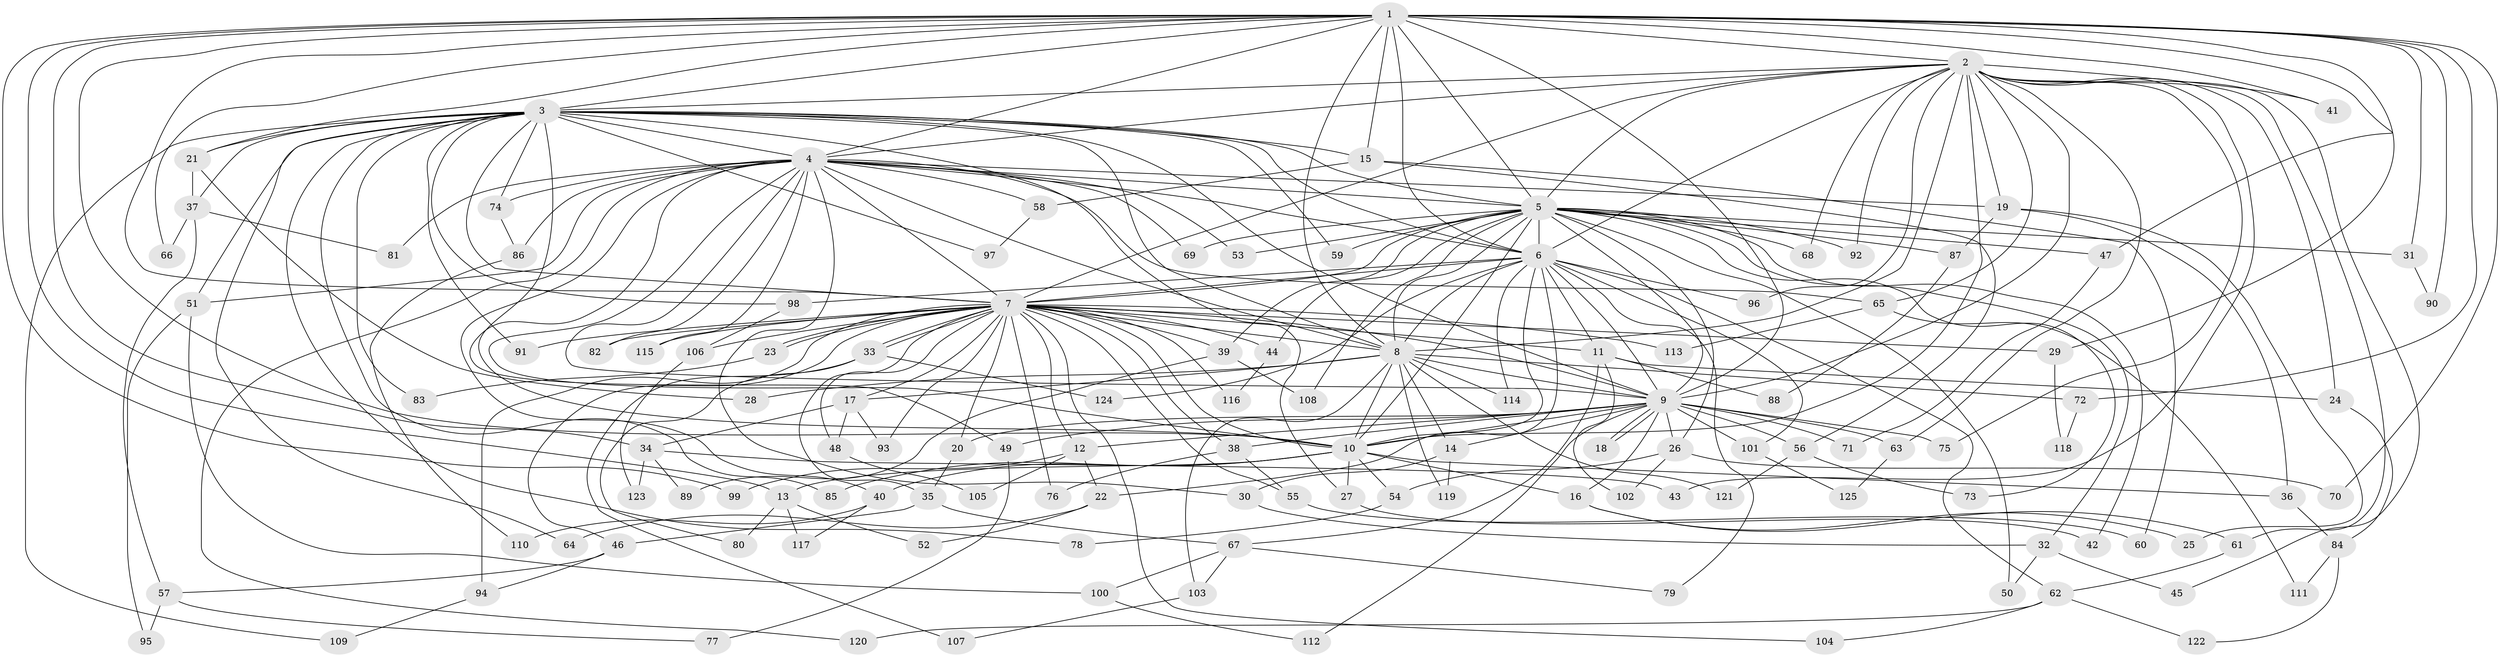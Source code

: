 // coarse degree distribution, {27: 0.011494252873563218, 21: 0.011494252873563218, 19: 0.011494252873563218, 29: 0.011494252873563218, 1: 0.04597701149425287, 4: 0.08045977011494253, 2: 0.5172413793103449, 3: 0.1724137931034483, 5: 0.10344827586206896, 25: 0.011494252873563218, 7: 0.011494252873563218, 6: 0.011494252873563218}
// Generated by graph-tools (version 1.1) at 2025/48/03/04/25 21:48:31]
// undirected, 125 vertices, 275 edges
graph export_dot {
graph [start="1"]
  node [color=gray90,style=filled];
  1;
  2;
  3;
  4;
  5;
  6;
  7;
  8;
  9;
  10;
  11;
  12;
  13;
  14;
  15;
  16;
  17;
  18;
  19;
  20;
  21;
  22;
  23;
  24;
  25;
  26;
  27;
  28;
  29;
  30;
  31;
  32;
  33;
  34;
  35;
  36;
  37;
  38;
  39;
  40;
  41;
  42;
  43;
  44;
  45;
  46;
  47;
  48;
  49;
  50;
  51;
  52;
  53;
  54;
  55;
  56;
  57;
  58;
  59;
  60;
  61;
  62;
  63;
  64;
  65;
  66;
  67;
  68;
  69;
  70;
  71;
  72;
  73;
  74;
  75;
  76;
  77;
  78;
  79;
  80;
  81;
  82;
  83;
  84;
  85;
  86;
  87;
  88;
  89;
  90;
  91;
  92;
  93;
  94;
  95;
  96;
  97;
  98;
  99;
  100;
  101;
  102;
  103;
  104;
  105;
  106;
  107;
  108;
  109;
  110;
  111;
  112;
  113;
  114;
  115;
  116;
  117;
  118;
  119;
  120;
  121;
  122;
  123;
  124;
  125;
  1 -- 2;
  1 -- 3;
  1 -- 4;
  1 -- 5;
  1 -- 6;
  1 -- 7;
  1 -- 8;
  1 -- 9;
  1 -- 10;
  1 -- 13;
  1 -- 15;
  1 -- 21;
  1 -- 29;
  1 -- 31;
  1 -- 34;
  1 -- 41;
  1 -- 47;
  1 -- 66;
  1 -- 70;
  1 -- 72;
  1 -- 90;
  1 -- 99;
  2 -- 3;
  2 -- 4;
  2 -- 5;
  2 -- 6;
  2 -- 7;
  2 -- 8;
  2 -- 9;
  2 -- 10;
  2 -- 19;
  2 -- 24;
  2 -- 41;
  2 -- 43;
  2 -- 45;
  2 -- 61;
  2 -- 63;
  2 -- 65;
  2 -- 68;
  2 -- 75;
  2 -- 92;
  2 -- 96;
  3 -- 4;
  3 -- 5;
  3 -- 6;
  3 -- 7;
  3 -- 8;
  3 -- 9;
  3 -- 10;
  3 -- 15;
  3 -- 21;
  3 -- 27;
  3 -- 37;
  3 -- 51;
  3 -- 59;
  3 -- 64;
  3 -- 74;
  3 -- 78;
  3 -- 83;
  3 -- 85;
  3 -- 91;
  3 -- 97;
  3 -- 98;
  3 -- 109;
  4 -- 5;
  4 -- 6;
  4 -- 7;
  4 -- 8;
  4 -- 9;
  4 -- 10;
  4 -- 19;
  4 -- 30;
  4 -- 40;
  4 -- 49;
  4 -- 51;
  4 -- 53;
  4 -- 58;
  4 -- 65;
  4 -- 69;
  4 -- 74;
  4 -- 81;
  4 -- 82;
  4 -- 86;
  4 -- 115;
  4 -- 120;
  5 -- 6;
  5 -- 7;
  5 -- 8;
  5 -- 9;
  5 -- 10;
  5 -- 26;
  5 -- 31;
  5 -- 32;
  5 -- 39;
  5 -- 42;
  5 -- 44;
  5 -- 47;
  5 -- 50;
  5 -- 53;
  5 -- 59;
  5 -- 68;
  5 -- 69;
  5 -- 73;
  5 -- 87;
  5 -- 92;
  5 -- 108;
  6 -- 7;
  6 -- 8;
  6 -- 9;
  6 -- 10;
  6 -- 11;
  6 -- 22;
  6 -- 62;
  6 -- 79;
  6 -- 96;
  6 -- 98;
  6 -- 101;
  6 -- 114;
  6 -- 124;
  7 -- 8;
  7 -- 9;
  7 -- 10;
  7 -- 11;
  7 -- 12;
  7 -- 17;
  7 -- 20;
  7 -- 23;
  7 -- 23;
  7 -- 29;
  7 -- 33;
  7 -- 33;
  7 -- 35;
  7 -- 38;
  7 -- 39;
  7 -- 44;
  7 -- 46;
  7 -- 48;
  7 -- 55;
  7 -- 76;
  7 -- 82;
  7 -- 91;
  7 -- 93;
  7 -- 94;
  7 -- 104;
  7 -- 106;
  7 -- 113;
  7 -- 115;
  7 -- 116;
  8 -- 9;
  8 -- 10;
  8 -- 14;
  8 -- 17;
  8 -- 28;
  8 -- 72;
  8 -- 103;
  8 -- 114;
  8 -- 119;
  8 -- 121;
  9 -- 10;
  9 -- 12;
  9 -- 14;
  9 -- 16;
  9 -- 18;
  9 -- 18;
  9 -- 20;
  9 -- 26;
  9 -- 38;
  9 -- 49;
  9 -- 56;
  9 -- 63;
  9 -- 71;
  9 -- 75;
  9 -- 101;
  9 -- 112;
  10 -- 13;
  10 -- 16;
  10 -- 27;
  10 -- 36;
  10 -- 40;
  10 -- 54;
  10 -- 85;
  11 -- 24;
  11 -- 67;
  11 -- 88;
  11 -- 102;
  12 -- 22;
  12 -- 99;
  12 -- 105;
  13 -- 52;
  13 -- 80;
  13 -- 117;
  14 -- 30;
  14 -- 119;
  15 -- 56;
  15 -- 58;
  15 -- 60;
  16 -- 25;
  16 -- 61;
  17 -- 34;
  17 -- 48;
  17 -- 93;
  19 -- 25;
  19 -- 36;
  19 -- 87;
  20 -- 35;
  21 -- 28;
  21 -- 37;
  22 -- 52;
  22 -- 64;
  23 -- 83;
  24 -- 84;
  26 -- 54;
  26 -- 70;
  26 -- 102;
  27 -- 42;
  29 -- 118;
  30 -- 32;
  31 -- 90;
  32 -- 45;
  32 -- 50;
  33 -- 80;
  33 -- 107;
  33 -- 124;
  34 -- 43;
  34 -- 89;
  34 -- 123;
  35 -- 46;
  35 -- 67;
  36 -- 84;
  37 -- 57;
  37 -- 66;
  37 -- 81;
  38 -- 55;
  38 -- 76;
  39 -- 89;
  39 -- 108;
  40 -- 110;
  40 -- 117;
  44 -- 116;
  46 -- 57;
  46 -- 94;
  47 -- 71;
  48 -- 105;
  49 -- 77;
  51 -- 95;
  51 -- 100;
  54 -- 78;
  55 -- 60;
  56 -- 73;
  56 -- 121;
  57 -- 77;
  57 -- 95;
  58 -- 97;
  61 -- 62;
  62 -- 104;
  62 -- 120;
  62 -- 122;
  63 -- 125;
  65 -- 111;
  65 -- 113;
  67 -- 79;
  67 -- 100;
  67 -- 103;
  72 -- 118;
  74 -- 86;
  84 -- 111;
  84 -- 122;
  86 -- 110;
  87 -- 88;
  94 -- 109;
  98 -- 106;
  100 -- 112;
  101 -- 125;
  103 -- 107;
  106 -- 123;
}
